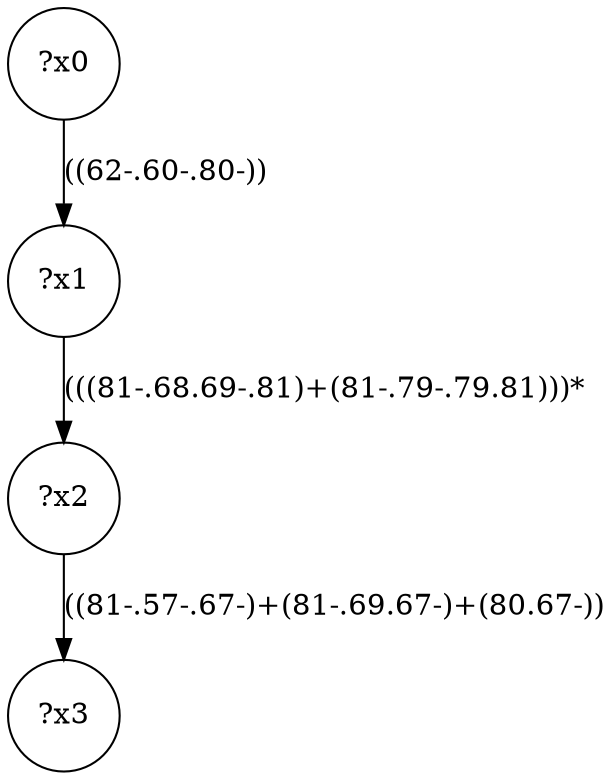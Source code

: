 digraph g {
	x0 [shape=circle, label="?x0"];
	x1 [shape=circle, label="?x1"];
	x0 -> x1 [label="((62-.60-.80-))"];
	x2 [shape=circle, label="?x2"];
	x1 -> x2 [label="(((81-.68.69-.81)+(81-.79-.79.81)))*"];
	x3 [shape=circle, label="?x3"];
	x2 -> x3 [label="((81-.57-.67-)+(81-.69.67-)+(80.67-))"];
}

